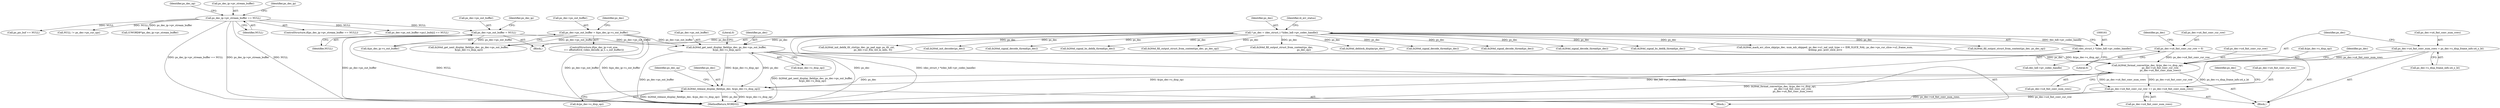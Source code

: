 digraph "0_Android_494561291a503840f385fbcd11d9bc5f4dc502b8@pointer" {
"1000745" [label="(Call,ih264d_format_convert(ps_dec, &(ps_dec->s_disp_op),\n                                  ps_dec->u4_fmt_conv_cur_row,\n                                  ps_dec->u4_fmt_conv_num_rows))"];
"1000713" [label="(Call,ih264d_get_next_display_field(ps_dec, ps_dec->ps_out_buffer,\n &(ps_dec->s_disp_op)))"];
"1000158" [label="(Call,* ps_dec = (dec_struct_t *)(dec_hdl->pv_codec_handle))"];
"1000160" [label="(Call,(dec_struct_t *)(dec_hdl->pv_codec_handle))"];
"1000321" [label="(Call,ps_dec->ps_out_buffer = NULL)"];
"1000270" [label="(Call,ps_dec_ip->pv_stream_buffer == NULL)"];
"1000334" [label="(Call,ps_dec->ps_out_buffer = &ps_dec_ip->s_out_buffer)"];
"1000731" [label="(Call,ps_dec->u4_fmt_conv_cur_row = 0)"];
"1000736" [label="(Call,ps_dec->u4_fmt_conv_num_rows = ps_dec->s_disp_frame_info.u4_y_ht)"];
"1000757" [label="(Call,ps_dec->u4_fmt_conv_cur_row += ps_dec->u4_fmt_conv_num_rows)"];
"1000769" [label="(Call,ih264d_release_display_field(ps_dec, &(ps_dec->s_disp_op)))"];
"1000326" [label="(ControlStructure,if(ps_dec_ip->u4_size\n >= offsetof(ivd_video_decode_ip_t, s_out_buffer)))"];
"1000322" [label="(Call,ps_dec->ps_out_buffer)"];
"1000736" [label="(Call,ps_dec->u4_fmt_conv_num_rows = ps_dec->s_disp_frame_info.u4_y_ht)"];
"1000731" [label="(Call,ps_dec->u4_fmt_conv_cur_row = 0)"];
"1000715" [label="(Call,ps_dec->ps_out_buffer)"];
"1000712" [label="(Block,)"];
"1000747" [label="(Call,&(ps_dec->s_disp_op))"];
"1000321" [label="(Call,ps_dec->ps_out_buffer = NULL)"];
"1000724" [label="(Literal,0)"];
"1001685" [label="(Call,ih264d_init_deblk_tfr_ctxt(ps_dec, ps_pad_mgr, ps_tfr_cxt,\n                                           ps_dec->u2_frm_wd_in_mbs, 0))"];
"1000162" [label="(Call,dec_hdl->pv_codec_handle)"];
"1000771" [label="(Call,&(ps_dec->s_disp_op))"];
"1000896" [label="(Call,ih264d_init_decoder(ps_dec))"];
"1000770" [label="(Identifier,ps_dec)"];
"1000270" [label="(Call,ps_dec_ip->pv_stream_buffer == NULL)"];
"1001596" [label="(Call,ih264d_signal_decode_thread(ps_dec))"];
"1000623" [label="(Call,ps_pic_buf == NULL)"];
"1001827" [label="(Call,ih264d_signal_bs_deblk_thread(ps_dec))"];
"1000334" [label="(Call,ps_dec->ps_out_buffer = &ps_dec_ip->s_out_buffer)"];
"1000759" [label="(Identifier,ps_dec)"];
"1000740" [label="(Call,ps_dec->s_disp_frame_info.u4_y_ht)"];
"1000160" [label="(Call,(dec_struct_t *)(dec_hdl->pv_codec_handle))"];
"1000777" [label="(Identifier,ps_dec_op)"];
"1000159" [label="(Identifier,ps_dec)"];
"1000713" [label="(Call,ih264d_get_next_display_field(ps_dec, ps_dec->ps_out_buffer,\n &(ps_dec->s_disp_op)))"];
"1000754" [label="(Call,ps_dec->u4_fmt_conv_num_rows)"];
"1002124" [label="(Call,NULL != ps_dec->ps_cur_sps)"];
"1000758" [label="(Call,ps_dec->u4_fmt_conv_cur_row)"];
"1000751" [label="(Call,ps_dec->u4_fmt_conv_cur_row)"];
"1002018" [label="(Call,ih264d_get_next_display_field(ps_dec, ps_dec->ps_out_buffer,\n &(ps_dec->s_disp_op)))"];
"1000745" [label="(Call,ih264d_format_convert(ps_dec, &(ps_dec->s_disp_op),\n                                  ps_dec->u4_fmt_conv_cur_row,\n                                  ps_dec->u4_fmt_conv_num_rows))"];
"1001057" [label="(Call,ih264d_fill_output_struct_from_context(ps_dec, ps_dec_op))"];
"1000278" [label="(Identifier,ps_dec_op)"];
"1000980" [label="(Call,(UWORD8*)ps_dec_ip->pv_stream_buffer)"];
"1000761" [label="(Call,ps_dec->u4_fmt_conv_num_rows)"];
"1000746" [label="(Identifier,ps_dec)"];
"1002226" [label="(MethodReturn,WORD32)"];
"1000274" [label="(Identifier,NULL)"];
"1000271" [label="(Call,ps_dec_ip->pv_stream_buffer)"];
"1001244" [label="(Call,ih264d_fill_output_struct_from_context(ps_dec,\n                                                           ps_dec_op))"];
"1000738" [label="(Identifier,ps_dec)"];
"1000769" [label="(Call,ih264d_release_display_field(ps_dec, &(ps_dec->s_disp_op)))"];
"1001889" [label="(Call,ih264d_deblock_display(ps_dec))"];
"1000732" [label="(Call,ps_dec->u4_fmt_conv_cur_row)"];
"1001397" [label="(Call,ih264d_signal_decode_thread(ps_dec))"];
"1000156" [label="(Block,)"];
"1000335" [label="(Call,ps_dec->ps_out_buffer)"];
"1001719" [label="(Call,ih264d_signal_decode_thread(ps_dec))"];
"1000269" [label="(ControlStructure,if(ps_dec_ip->pv_stream_buffer == NULL))"];
"1000344" [label="(Identifier,ps_dec)"];
"1000737" [label="(Call,ps_dec->u4_fmt_conv_num_rows)"];
"1000766" [label="(Identifier,ps_dec)"];
"1000167" [label="(Identifier,i4_err_status)"];
"1000735" [label="(Literal,0)"];
"1001193" [label="(Call,ih264d_signal_decode_thread(ps_dec))"];
"1000718" [label="(Call,&(ps_dec->s_disp_op))"];
"1000730" [label="(Block,)"];
"1000421" [label="(Call,ps_dec->ps_out_buffer->pu1_bufs[i] == NULL)"];
"1002004" [label="(Call,ih264d_signal_bs_deblk_thread(ps_dec))"];
"1001543" [label="(Call,ih264d_mark_err_slice_skip(ps_dec, num_mb_skipped, ps_dec->u1_nal_unit_type == IDR_SLICE_NAL, ps_dec->ps_cur_slice->u2_frame_num,\n &temp_poc, prev_slice_err))"];
"1000714" [label="(Identifier,ps_dec)"];
"1000158" [label="(Call,* ps_dec = (dec_struct_t *)(dec_hdl->pv_codec_handle))"];
"1000293" [label="(Identifier,ps_dec_ip)"];
"1000757" [label="(Call,ps_dec->u4_fmt_conv_cur_row += ps_dec->u4_fmt_conv_num_rows)"];
"1000329" [label="(Identifier,ps_dec_ip)"];
"1002046" [label="(Call,ih264d_fill_output_struct_from_context(ps_dec, ps_dec_op))"];
"1000338" [label="(Call,&ps_dec_ip->s_out_buffer)"];
"1000325" [label="(Identifier,NULL)"];
"1000745" -> "1000730"  [label="AST: "];
"1000745" -> "1000754"  [label="CFG: "];
"1000746" -> "1000745"  [label="AST: "];
"1000747" -> "1000745"  [label="AST: "];
"1000751" -> "1000745"  [label="AST: "];
"1000754" -> "1000745"  [label="AST: "];
"1000759" -> "1000745"  [label="CFG: "];
"1000745" -> "1002226"  [label="DDG: ih264d_format_convert(ps_dec, &(ps_dec->s_disp_op),\n                                  ps_dec->u4_fmt_conv_cur_row,\n                                  ps_dec->u4_fmt_conv_num_rows)"];
"1000713" -> "1000745"  [label="DDG: ps_dec"];
"1000713" -> "1000745"  [label="DDG: &(ps_dec->s_disp_op)"];
"1000731" -> "1000745"  [label="DDG: ps_dec->u4_fmt_conv_cur_row"];
"1000736" -> "1000745"  [label="DDG: ps_dec->u4_fmt_conv_num_rows"];
"1000745" -> "1000757"  [label="DDG: ps_dec->u4_fmt_conv_num_rows"];
"1000745" -> "1000757"  [label="DDG: ps_dec->u4_fmt_conv_cur_row"];
"1000745" -> "1000769"  [label="DDG: ps_dec"];
"1000745" -> "1000769"  [label="DDG: &(ps_dec->s_disp_op)"];
"1000713" -> "1000712"  [label="AST: "];
"1000713" -> "1000718"  [label="CFG: "];
"1000714" -> "1000713"  [label="AST: "];
"1000715" -> "1000713"  [label="AST: "];
"1000718" -> "1000713"  [label="AST: "];
"1000724" -> "1000713"  [label="CFG: "];
"1000713" -> "1002226"  [label="DDG: ps_dec->ps_out_buffer"];
"1000713" -> "1002226"  [label="DDG: ih264d_get_next_display_field(ps_dec, ps_dec->ps_out_buffer,\n &(ps_dec->s_disp_op))"];
"1000158" -> "1000713"  [label="DDG: ps_dec"];
"1000321" -> "1000713"  [label="DDG: ps_dec->ps_out_buffer"];
"1000334" -> "1000713"  [label="DDG: ps_dec->ps_out_buffer"];
"1000713" -> "1000769"  [label="DDG: ps_dec"];
"1000713" -> "1000769"  [label="DDG: &(ps_dec->s_disp_op)"];
"1000158" -> "1000156"  [label="AST: "];
"1000158" -> "1000160"  [label="CFG: "];
"1000159" -> "1000158"  [label="AST: "];
"1000160" -> "1000158"  [label="AST: "];
"1000167" -> "1000158"  [label="CFG: "];
"1000158" -> "1002226"  [label="DDG: ps_dec"];
"1000158" -> "1002226"  [label="DDG: (dec_struct_t *)(dec_hdl->pv_codec_handle)"];
"1000160" -> "1000158"  [label="DDG: dec_hdl->pv_codec_handle"];
"1000158" -> "1000896"  [label="DDG: ps_dec"];
"1000158" -> "1001057"  [label="DDG: ps_dec"];
"1000158" -> "1001193"  [label="DDG: ps_dec"];
"1000158" -> "1001244"  [label="DDG: ps_dec"];
"1000158" -> "1001397"  [label="DDG: ps_dec"];
"1000158" -> "1001543"  [label="DDG: ps_dec"];
"1000158" -> "1001596"  [label="DDG: ps_dec"];
"1000158" -> "1001685"  [label="DDG: ps_dec"];
"1000158" -> "1001719"  [label="DDG: ps_dec"];
"1000158" -> "1001827"  [label="DDG: ps_dec"];
"1000158" -> "1001889"  [label="DDG: ps_dec"];
"1000158" -> "1002004"  [label="DDG: ps_dec"];
"1000158" -> "1002018"  [label="DDG: ps_dec"];
"1000158" -> "1002046"  [label="DDG: ps_dec"];
"1000160" -> "1000162"  [label="CFG: "];
"1000161" -> "1000160"  [label="AST: "];
"1000162" -> "1000160"  [label="AST: "];
"1000160" -> "1002226"  [label="DDG: dec_hdl->pv_codec_handle"];
"1000321" -> "1000156"  [label="AST: "];
"1000321" -> "1000325"  [label="CFG: "];
"1000322" -> "1000321"  [label="AST: "];
"1000325" -> "1000321"  [label="AST: "];
"1000329" -> "1000321"  [label="CFG: "];
"1000321" -> "1002226"  [label="DDG: ps_dec->ps_out_buffer"];
"1000321" -> "1002226"  [label="DDG: NULL"];
"1000270" -> "1000321"  [label="DDG: NULL"];
"1000321" -> "1002018"  [label="DDG: ps_dec->ps_out_buffer"];
"1000270" -> "1000269"  [label="AST: "];
"1000270" -> "1000274"  [label="CFG: "];
"1000271" -> "1000270"  [label="AST: "];
"1000274" -> "1000270"  [label="AST: "];
"1000278" -> "1000270"  [label="CFG: "];
"1000293" -> "1000270"  [label="CFG: "];
"1000270" -> "1002226"  [label="DDG: NULL"];
"1000270" -> "1002226"  [label="DDG: ps_dec_ip->pv_stream_buffer == NULL"];
"1000270" -> "1002226"  [label="DDG: ps_dec_ip->pv_stream_buffer"];
"1000270" -> "1000421"  [label="DDG: NULL"];
"1000270" -> "1000623"  [label="DDG: NULL"];
"1000270" -> "1000980"  [label="DDG: ps_dec_ip->pv_stream_buffer"];
"1000270" -> "1002124"  [label="DDG: NULL"];
"1000334" -> "1000326"  [label="AST: "];
"1000334" -> "1000338"  [label="CFG: "];
"1000335" -> "1000334"  [label="AST: "];
"1000338" -> "1000334"  [label="AST: "];
"1000344" -> "1000334"  [label="CFG: "];
"1000334" -> "1002226"  [label="DDG: &ps_dec_ip->s_out_buffer"];
"1000334" -> "1002226"  [label="DDG: ps_dec->ps_out_buffer"];
"1000334" -> "1002018"  [label="DDG: ps_dec->ps_out_buffer"];
"1000731" -> "1000730"  [label="AST: "];
"1000731" -> "1000735"  [label="CFG: "];
"1000732" -> "1000731"  [label="AST: "];
"1000735" -> "1000731"  [label="AST: "];
"1000738" -> "1000731"  [label="CFG: "];
"1000736" -> "1000730"  [label="AST: "];
"1000736" -> "1000740"  [label="CFG: "];
"1000737" -> "1000736"  [label="AST: "];
"1000740" -> "1000736"  [label="AST: "];
"1000746" -> "1000736"  [label="CFG: "];
"1000736" -> "1002226"  [label="DDG: ps_dec->s_disp_frame_info.u4_y_ht"];
"1000757" -> "1000730"  [label="AST: "];
"1000757" -> "1000761"  [label="CFG: "];
"1000758" -> "1000757"  [label="AST: "];
"1000761" -> "1000757"  [label="AST: "];
"1000766" -> "1000757"  [label="CFG: "];
"1000757" -> "1002226"  [label="DDG: ps_dec->u4_fmt_conv_cur_row"];
"1000757" -> "1002226"  [label="DDG: ps_dec->u4_fmt_conv_num_rows"];
"1000769" -> "1000712"  [label="AST: "];
"1000769" -> "1000771"  [label="CFG: "];
"1000770" -> "1000769"  [label="AST: "];
"1000771" -> "1000769"  [label="AST: "];
"1000777" -> "1000769"  [label="CFG: "];
"1000769" -> "1002226"  [label="DDG: ih264d_release_display_field(ps_dec, &(ps_dec->s_disp_op))"];
"1000769" -> "1002226"  [label="DDG: ps_dec"];
"1000769" -> "1002226"  [label="DDG: &(ps_dec->s_disp_op)"];
}
